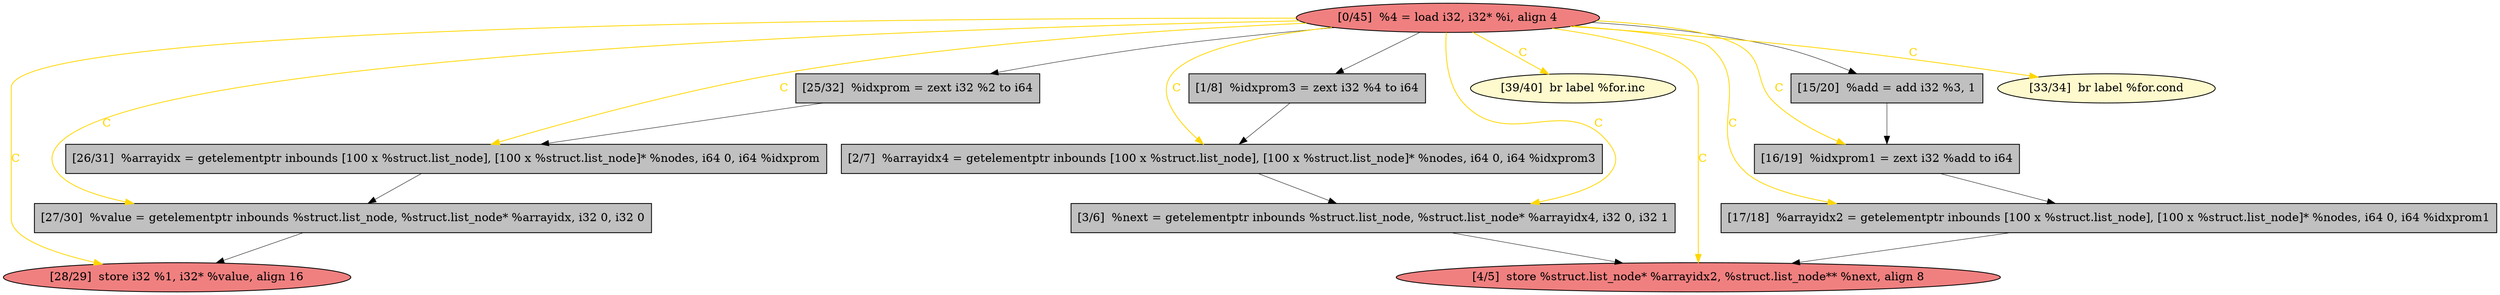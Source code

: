 
digraph G {


node706 [fillcolor=lightcoral,label="[28/29]  store i32 %1, i32* %value, align 16",shape=ellipse,style=filled ]
node701 [fillcolor=lightcoral,label="[4/5]  store %struct.list_node* %arrayidx2, %struct.list_node** %next, align 8",shape=ellipse,style=filled ]
node700 [fillcolor=grey,label="[17/18]  %arrayidx2 = getelementptr inbounds [100 x %struct.list_node], [100 x %struct.list_node]* %nodes, i64 0, i64 %idxprom1",shape=rectangle,style=filled ]
node699 [fillcolor=lightcoral,label="[0/45]  %4 = load i32, i32* %i, align 4",shape=ellipse,style=filled ]
node702 [fillcolor=grey,label="[3/6]  %next = getelementptr inbounds %struct.list_node, %struct.list_node* %arrayidx4, i32 0, i32 1",shape=rectangle,style=filled ]
node693 [fillcolor=grey,label="[26/31]  %arrayidx = getelementptr inbounds [100 x %struct.list_node], [100 x %struct.list_node]* %nodes, i64 0, i64 %idxprom",shape=rectangle,style=filled ]
node704 [fillcolor=grey,label="[15/20]  %add = add i32 %3, 1",shape=rectangle,style=filled ]
node703 [fillcolor=grey,label="[16/19]  %idxprom1 = zext i32 %add to i64",shape=rectangle,style=filled ]
node694 [fillcolor=lemonchiffon,label="[39/40]  br label %for.inc",shape=ellipse,style=filled ]
node696 [fillcolor=grey,label="[25/32]  %idxprom = zext i32 %2 to i64",shape=rectangle,style=filled ]
node695 [fillcolor=grey,label="[2/7]  %arrayidx4 = getelementptr inbounds [100 x %struct.list_node], [100 x %struct.list_node]* %nodes, i64 0, i64 %idxprom3",shape=rectangle,style=filled ]
node705 [fillcolor=grey,label="[27/30]  %value = getelementptr inbounds %struct.list_node, %struct.list_node* %arrayidx, i32 0, i32 0",shape=rectangle,style=filled ]
node697 [fillcolor=grey,label="[1/8]  %idxprom3 = zext i32 %4 to i64",shape=rectangle,style=filled ]
node698 [fillcolor=lemonchiffon,label="[33/34]  br label %for.cond",shape=ellipse,style=filled ]

node699->node701 [style=solid,color=gold,label="C",penwidth=1.0,fontcolor=gold ]
node699->node703 [style=solid,color=gold,label="C",penwidth=1.0,fontcolor=gold ]
node699->node695 [style=solid,color=gold,label="C",penwidth=1.0,fontcolor=gold ]
node699->node702 [style=solid,color=gold,label="C",penwidth=1.0,fontcolor=gold ]
node705->node706 [style=solid,color=black,label="",penwidth=0.5,fontcolor=black ]
node699->node696 [style=solid,color=black,label="",penwidth=0.5,fontcolor=black ]
node699->node698 [style=solid,color=gold,label="C",penwidth=1.0,fontcolor=gold ]
node702->node701 [style=solid,color=black,label="",penwidth=0.5,fontcolor=black ]
node699->node704 [style=solid,color=black,label="",penwidth=0.5,fontcolor=black ]
node697->node695 [style=solid,color=black,label="",penwidth=0.5,fontcolor=black ]
node695->node702 [style=solid,color=black,label="",penwidth=0.5,fontcolor=black ]
node696->node693 [style=solid,color=black,label="",penwidth=0.5,fontcolor=black ]
node703->node700 [style=solid,color=black,label="",penwidth=0.5,fontcolor=black ]
node700->node701 [style=solid,color=black,label="",penwidth=0.5,fontcolor=black ]
node699->node700 [style=solid,color=gold,label="C",penwidth=1.0,fontcolor=gold ]
node693->node705 [style=solid,color=black,label="",penwidth=0.5,fontcolor=black ]
node699->node693 [style=solid,color=gold,label="C",penwidth=1.0,fontcolor=gold ]
node699->node694 [style=solid,color=gold,label="C",penwidth=1.0,fontcolor=gold ]
node699->node697 [style=solid,color=black,label="",penwidth=0.5,fontcolor=black ]
node699->node706 [style=solid,color=gold,label="C",penwidth=1.0,fontcolor=gold ]
node699->node705 [style=solid,color=gold,label="C",penwidth=1.0,fontcolor=gold ]
node704->node703 [style=solid,color=black,label="",penwidth=0.5,fontcolor=black ]


}
